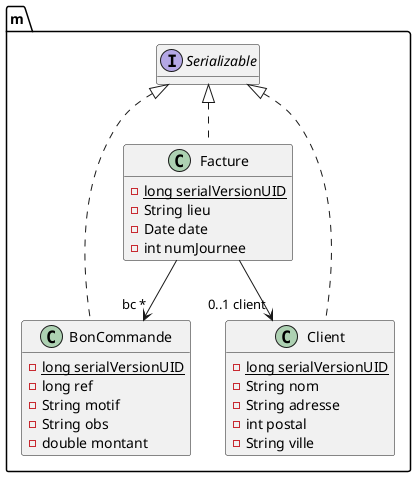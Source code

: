 @startuml
hide methods
package m {
  class BonCommande {
  	-{static} long serialVersionUID
  	-long ref
  	-String motif
  	-String obs
  	-double montant
  }
  interface Serializable {
  }

  Serializable <|.. BonCommande

  class Facture {
  	-{static} long serialVersionUID
  	-String lieu
  	-Date date
  	-int numJournee
  }
  Serializable <|.. Facture

  class Client {
  	-{static} long serialVersionUID
  	-String nom
  	-String adresse
  	-int postal
  	-String ville
  }

  Serializable <|.. Client

  Facture --> "bc *" BonCommande
  Facture --> "0..1 client" Client
}
@enduml
